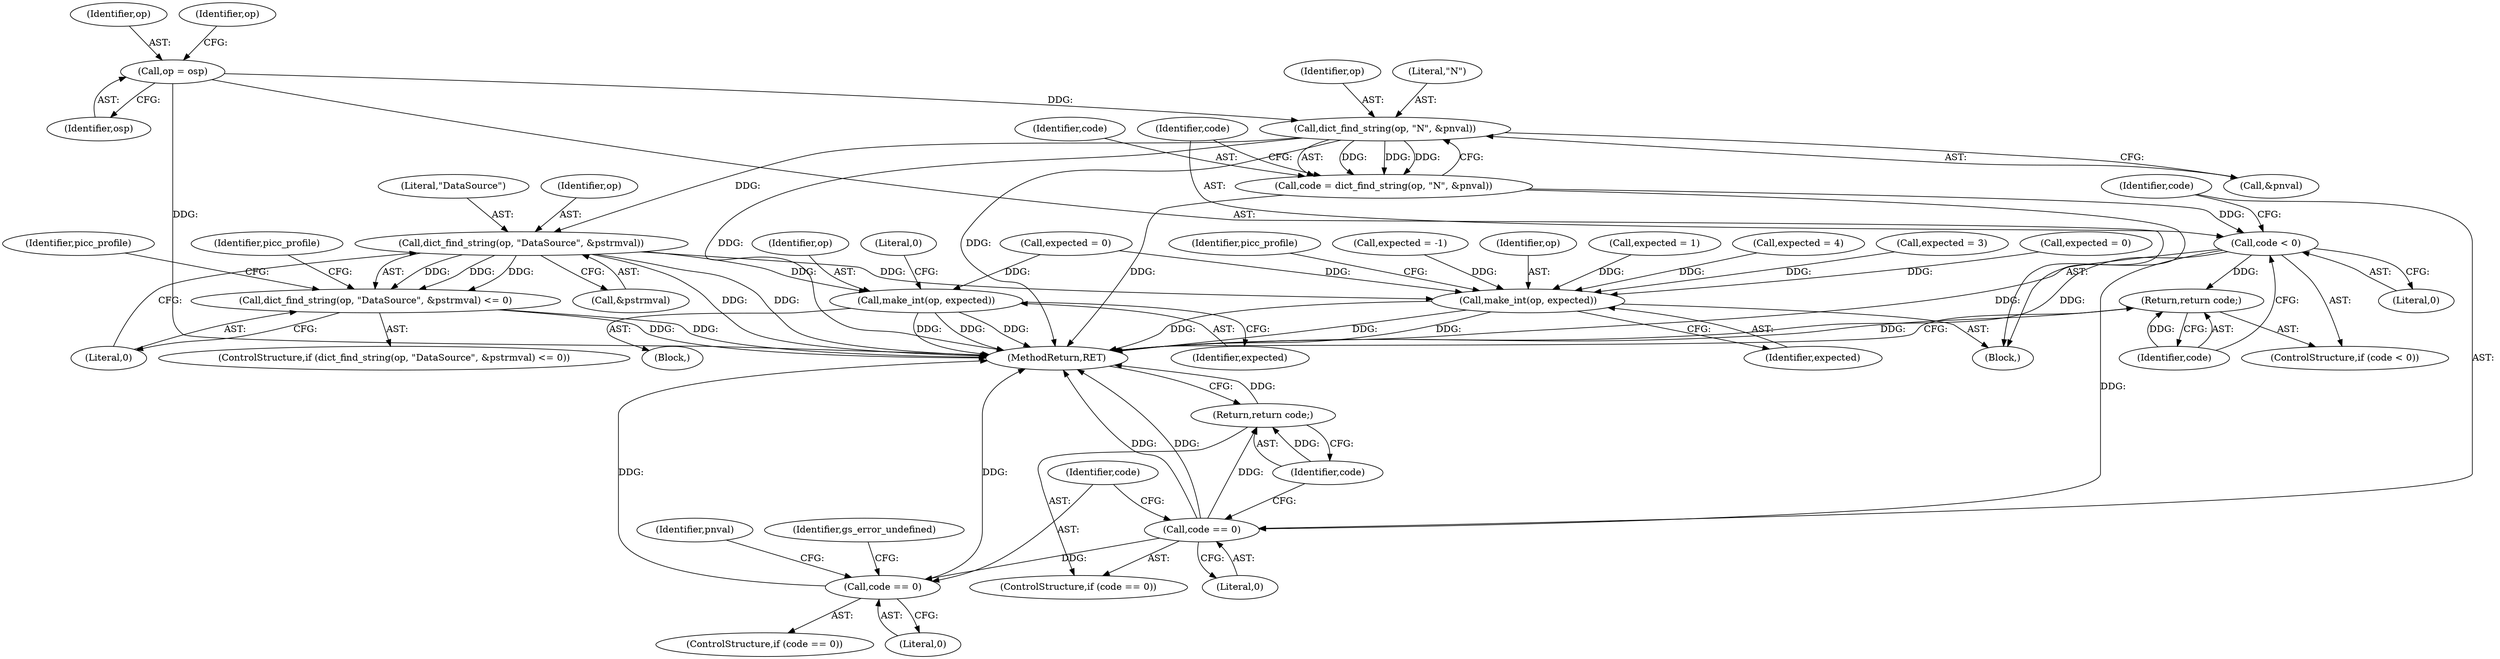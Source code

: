 digraph "0_ghostscript_67d760ab775dae4efe803b5944b0439aa3c0b04a_0@pointer" {
"1000127" [label="(Call,dict_find_string(op, \"N\", &pnval))"];
"1000115" [label="(Call,op = osp)"];
"1000125" [label="(Call,code = dict_find_string(op, \"N\", &pnval))"];
"1000133" [label="(Call,code < 0)"];
"1000136" [label="(Return,return code;)"];
"1000139" [label="(Call,code == 0)"];
"1000142" [label="(Return,return code;)"];
"1000145" [label="(Call,code == 0)"];
"1000167" [label="(Call,dict_find_string(op, \"DataSource\", &pstrmval))"];
"1000166" [label="(Call,dict_find_string(op, \"DataSource\", &pstrmval) <= 0)"];
"1000209" [label="(Call,make_int(op, expected))"];
"1000259" [label="(Call,make_int(op, expected))"];
"1000183" [label="(Identifier,picc_profile)"];
"1000261" [label="(Identifier,expected)"];
"1000153" [label="(Identifier,pnval)"];
"1000263" [label="(Identifier,picc_profile)"];
"1000267" [label="(MethodReturn,RET)"];
"1000254" [label="(Call,expected = -1)"];
"1000146" [label="(Identifier,code)"];
"1000116" [label="(Identifier,op)"];
"1000117" [label="(Identifier,osp)"];
"1000141" [label="(Literal,0)"];
"1000169" [label="(Literal,\"DataSource\")"];
"1000166" [label="(Call,dict_find_string(op, \"DataSource\", &pstrmval) <= 0)"];
"1000165" [label="(ControlStructure,if (dict_find_string(op, \"DataSource\", &pstrmval) <= 0))"];
"1000213" [label="(Literal,0)"];
"1000139" [label="(Call,code == 0)"];
"1000140" [label="(Identifier,code)"];
"1000137" [label="(Identifier,code)"];
"1000149" [label="(Identifier,gs_error_undefined)"];
"1000127" [label="(Call,dict_find_string(op, \"N\", &pnval))"];
"1000210" [label="(Identifier,op)"];
"1000120" [label="(Identifier,op)"];
"1000115" [label="(Call,op = osp)"];
"1000103" [label="(Block,)"];
"1000172" [label="(Literal,0)"];
"1000144" [label="(ControlStructure,if (code == 0))"];
"1000126" [label="(Identifier,code)"];
"1000260" [label="(Identifier,op)"];
"1000128" [label="(Identifier,op)"];
"1000238" [label="(Call,expected = 1)"];
"1000145" [label="(Call,code == 0)"];
"1000125" [label="(Call,code = dict_find_string(op, \"N\", &pnval))"];
"1000130" [label="(Call,&pnval)"];
"1000170" [label="(Call,&pstrmval)"];
"1000129" [label="(Literal,\"N\")"];
"1000132" [label="(ControlStructure,if (code < 0))"];
"1000205" [label="(Block,)"];
"1000138" [label="(ControlStructure,if (code == 0))"];
"1000167" [label="(Call,dict_find_string(op, \"DataSource\", &pstrmval))"];
"1000211" [label="(Identifier,expected)"];
"1000175" [label="(Identifier,picc_profile)"];
"1000136" [label="(Return,return code;)"];
"1000243" [label="(Call,expected = 4)"];
"1000147" [label="(Literal,0)"];
"1000233" [label="(Call,expected = 3)"];
"1000209" [label="(Call,make_int(op, expected))"];
"1000133" [label="(Call,code < 0)"];
"1000142" [label="(Return,return code;)"];
"1000259" [label="(Call,make_int(op, expected))"];
"1000248" [label="(Call,expected = 0)"];
"1000168" [label="(Identifier,op)"];
"1000135" [label="(Literal,0)"];
"1000109" [label="(Call,expected = 0)"];
"1000134" [label="(Identifier,code)"];
"1000143" [label="(Identifier,code)"];
"1000127" -> "1000125"  [label="AST: "];
"1000127" -> "1000130"  [label="CFG: "];
"1000128" -> "1000127"  [label="AST: "];
"1000129" -> "1000127"  [label="AST: "];
"1000130" -> "1000127"  [label="AST: "];
"1000125" -> "1000127"  [label="CFG: "];
"1000127" -> "1000267"  [label="DDG: "];
"1000127" -> "1000267"  [label="DDG: "];
"1000127" -> "1000125"  [label="DDG: "];
"1000127" -> "1000125"  [label="DDG: "];
"1000127" -> "1000125"  [label="DDG: "];
"1000115" -> "1000127"  [label="DDG: "];
"1000127" -> "1000167"  [label="DDG: "];
"1000115" -> "1000103"  [label="AST: "];
"1000115" -> "1000117"  [label="CFG: "];
"1000116" -> "1000115"  [label="AST: "];
"1000117" -> "1000115"  [label="AST: "];
"1000120" -> "1000115"  [label="CFG: "];
"1000115" -> "1000267"  [label="DDG: "];
"1000125" -> "1000103"  [label="AST: "];
"1000126" -> "1000125"  [label="AST: "];
"1000134" -> "1000125"  [label="CFG: "];
"1000125" -> "1000267"  [label="DDG: "];
"1000125" -> "1000133"  [label="DDG: "];
"1000133" -> "1000132"  [label="AST: "];
"1000133" -> "1000135"  [label="CFG: "];
"1000134" -> "1000133"  [label="AST: "];
"1000135" -> "1000133"  [label="AST: "];
"1000137" -> "1000133"  [label="CFG: "];
"1000140" -> "1000133"  [label="CFG: "];
"1000133" -> "1000267"  [label="DDG: "];
"1000133" -> "1000267"  [label="DDG: "];
"1000133" -> "1000136"  [label="DDG: "];
"1000133" -> "1000139"  [label="DDG: "];
"1000136" -> "1000132"  [label="AST: "];
"1000136" -> "1000137"  [label="CFG: "];
"1000137" -> "1000136"  [label="AST: "];
"1000267" -> "1000136"  [label="CFG: "];
"1000136" -> "1000267"  [label="DDG: "];
"1000137" -> "1000136"  [label="DDG: "];
"1000139" -> "1000138"  [label="AST: "];
"1000139" -> "1000141"  [label="CFG: "];
"1000140" -> "1000139"  [label="AST: "];
"1000141" -> "1000139"  [label="AST: "];
"1000143" -> "1000139"  [label="CFG: "];
"1000146" -> "1000139"  [label="CFG: "];
"1000139" -> "1000267"  [label="DDG: "];
"1000139" -> "1000267"  [label="DDG: "];
"1000139" -> "1000142"  [label="DDG: "];
"1000139" -> "1000145"  [label="DDG: "];
"1000142" -> "1000138"  [label="AST: "];
"1000142" -> "1000143"  [label="CFG: "];
"1000143" -> "1000142"  [label="AST: "];
"1000267" -> "1000142"  [label="CFG: "];
"1000142" -> "1000267"  [label="DDG: "];
"1000143" -> "1000142"  [label="DDG: "];
"1000145" -> "1000144"  [label="AST: "];
"1000145" -> "1000147"  [label="CFG: "];
"1000146" -> "1000145"  [label="AST: "];
"1000147" -> "1000145"  [label="AST: "];
"1000149" -> "1000145"  [label="CFG: "];
"1000153" -> "1000145"  [label="CFG: "];
"1000145" -> "1000267"  [label="DDG: "];
"1000145" -> "1000267"  [label="DDG: "];
"1000167" -> "1000166"  [label="AST: "];
"1000167" -> "1000170"  [label="CFG: "];
"1000168" -> "1000167"  [label="AST: "];
"1000169" -> "1000167"  [label="AST: "];
"1000170" -> "1000167"  [label="AST: "];
"1000172" -> "1000167"  [label="CFG: "];
"1000167" -> "1000267"  [label="DDG: "];
"1000167" -> "1000267"  [label="DDG: "];
"1000167" -> "1000166"  [label="DDG: "];
"1000167" -> "1000166"  [label="DDG: "];
"1000167" -> "1000166"  [label="DDG: "];
"1000167" -> "1000209"  [label="DDG: "];
"1000167" -> "1000259"  [label="DDG: "];
"1000166" -> "1000165"  [label="AST: "];
"1000166" -> "1000172"  [label="CFG: "];
"1000172" -> "1000166"  [label="AST: "];
"1000175" -> "1000166"  [label="CFG: "];
"1000183" -> "1000166"  [label="CFG: "];
"1000166" -> "1000267"  [label="DDG: "];
"1000166" -> "1000267"  [label="DDG: "];
"1000209" -> "1000205"  [label="AST: "];
"1000209" -> "1000211"  [label="CFG: "];
"1000210" -> "1000209"  [label="AST: "];
"1000211" -> "1000209"  [label="AST: "];
"1000213" -> "1000209"  [label="CFG: "];
"1000209" -> "1000267"  [label="DDG: "];
"1000209" -> "1000267"  [label="DDG: "];
"1000209" -> "1000267"  [label="DDG: "];
"1000109" -> "1000209"  [label="DDG: "];
"1000259" -> "1000103"  [label="AST: "];
"1000259" -> "1000261"  [label="CFG: "];
"1000260" -> "1000259"  [label="AST: "];
"1000261" -> "1000259"  [label="AST: "];
"1000263" -> "1000259"  [label="CFG: "];
"1000259" -> "1000267"  [label="DDG: "];
"1000259" -> "1000267"  [label="DDG: "];
"1000259" -> "1000267"  [label="DDG: "];
"1000238" -> "1000259"  [label="DDG: "];
"1000254" -> "1000259"  [label="DDG: "];
"1000109" -> "1000259"  [label="DDG: "];
"1000233" -> "1000259"  [label="DDG: "];
"1000243" -> "1000259"  [label="DDG: "];
"1000248" -> "1000259"  [label="DDG: "];
}
